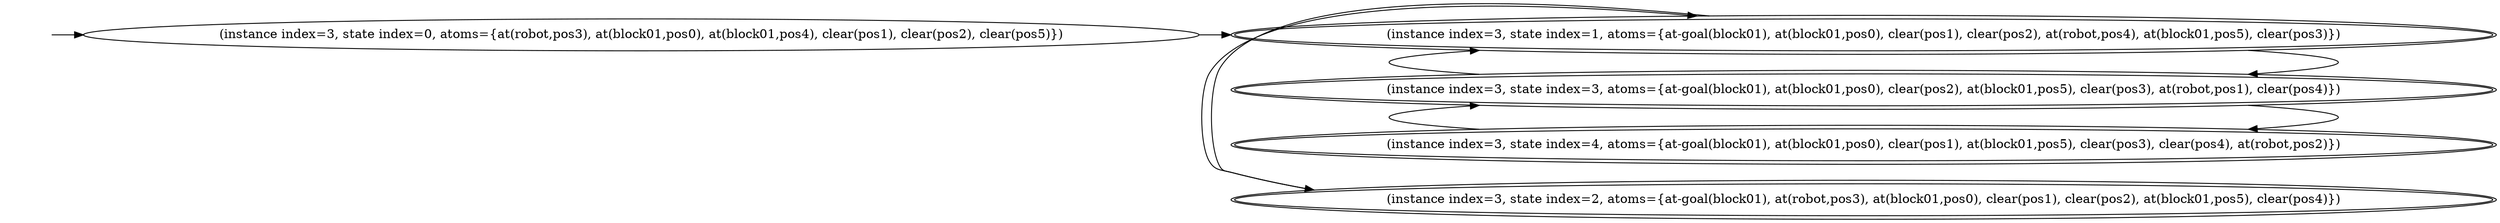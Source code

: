 digraph {
rankdir="LR"
s0[label="(instance index=3, state index=0, atoms={at(robot,pos3), at(block01,pos0), at(block01,pos4), clear(pos1), clear(pos2), clear(pos5)})"]
s1[peripheries=2,label="(instance index=3, state index=1, atoms={at-goal(block01), at(block01,pos0), clear(pos1), clear(pos2), at(robot,pos4), at(block01,pos5), clear(pos3)})"]
s2[peripheries=2,label="(instance index=3, state index=2, atoms={at-goal(block01), at(robot,pos3), at(block01,pos0), clear(pos1), clear(pos2), at(block01,pos5), clear(pos4)})"]
s3[peripheries=2,label="(instance index=3, state index=3, atoms={at-goal(block01), at(block01,pos0), clear(pos2), at(block01,pos5), clear(pos3), at(robot,pos1), clear(pos4)})"]
s4[peripheries=2,label="(instance index=3, state index=4, atoms={at-goal(block01), at(block01,pos0), clear(pos1), at(block01,pos5), clear(pos3), clear(pos4), at(robot,pos2)})"]
Dangling [ label = "", style = invis ]
{ rank = same; Dangling }
Dangling -> s0
{ rank = same; s0}
{ rank = same; s1,s2,s3,s4}
{
s0->s1
}
{
s1->s3
s1->s2
s2->s1
s3->s4
s3->s1
s4->s3
}
}
